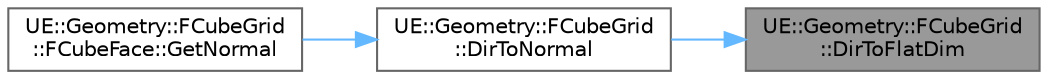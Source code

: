 digraph "UE::Geometry::FCubeGrid::DirToFlatDim"
{
 // INTERACTIVE_SVG=YES
 // LATEX_PDF_SIZE
  bgcolor="transparent";
  edge [fontname=Helvetica,fontsize=10,labelfontname=Helvetica,labelfontsize=10];
  node [fontname=Helvetica,fontsize=10,shape=box,height=0.2,width=0.4];
  rankdir="RL";
  Node1 [id="Node000001",label="UE::Geometry::FCubeGrid\l::DirToFlatDim",height=0.2,width=0.4,color="gray40", fillcolor="grey60", style="filled", fontcolor="black",tooltip="Convert face direction to the index of the nonzero normal dimension, or equivalently,..."];
  Node1 -> Node2 [id="edge1_Node000001_Node000002",dir="back",color="steelblue1",style="solid",tooltip=" "];
  Node2 [id="Node000002",label="UE::Geometry::FCubeGrid\l::DirToNormal",height=0.2,width=0.4,color="grey40", fillcolor="white", style="filled",URL="$df/d6b/classUE_1_1Geometry_1_1FCubeGrid.html#adfe7bdedf6ad9a75fd25e978b707cc32",tooltip="Convert face direction to its normal."];
  Node2 -> Node3 [id="edge2_Node000002_Node000003",dir="back",color="steelblue1",style="solid",tooltip=" "];
  Node3 [id="Node000003",label="UE::Geometry::FCubeGrid\l::FCubeFace::GetNormal",height=0.2,width=0.4,color="grey40", fillcolor="white", style="filled",URL="$dc/d03/classUE_1_1Geometry_1_1FCubeGrid_1_1FCubeFace.html#a97d7c8116d766d4525544b5f5d16c6df",tooltip=" "];
}

